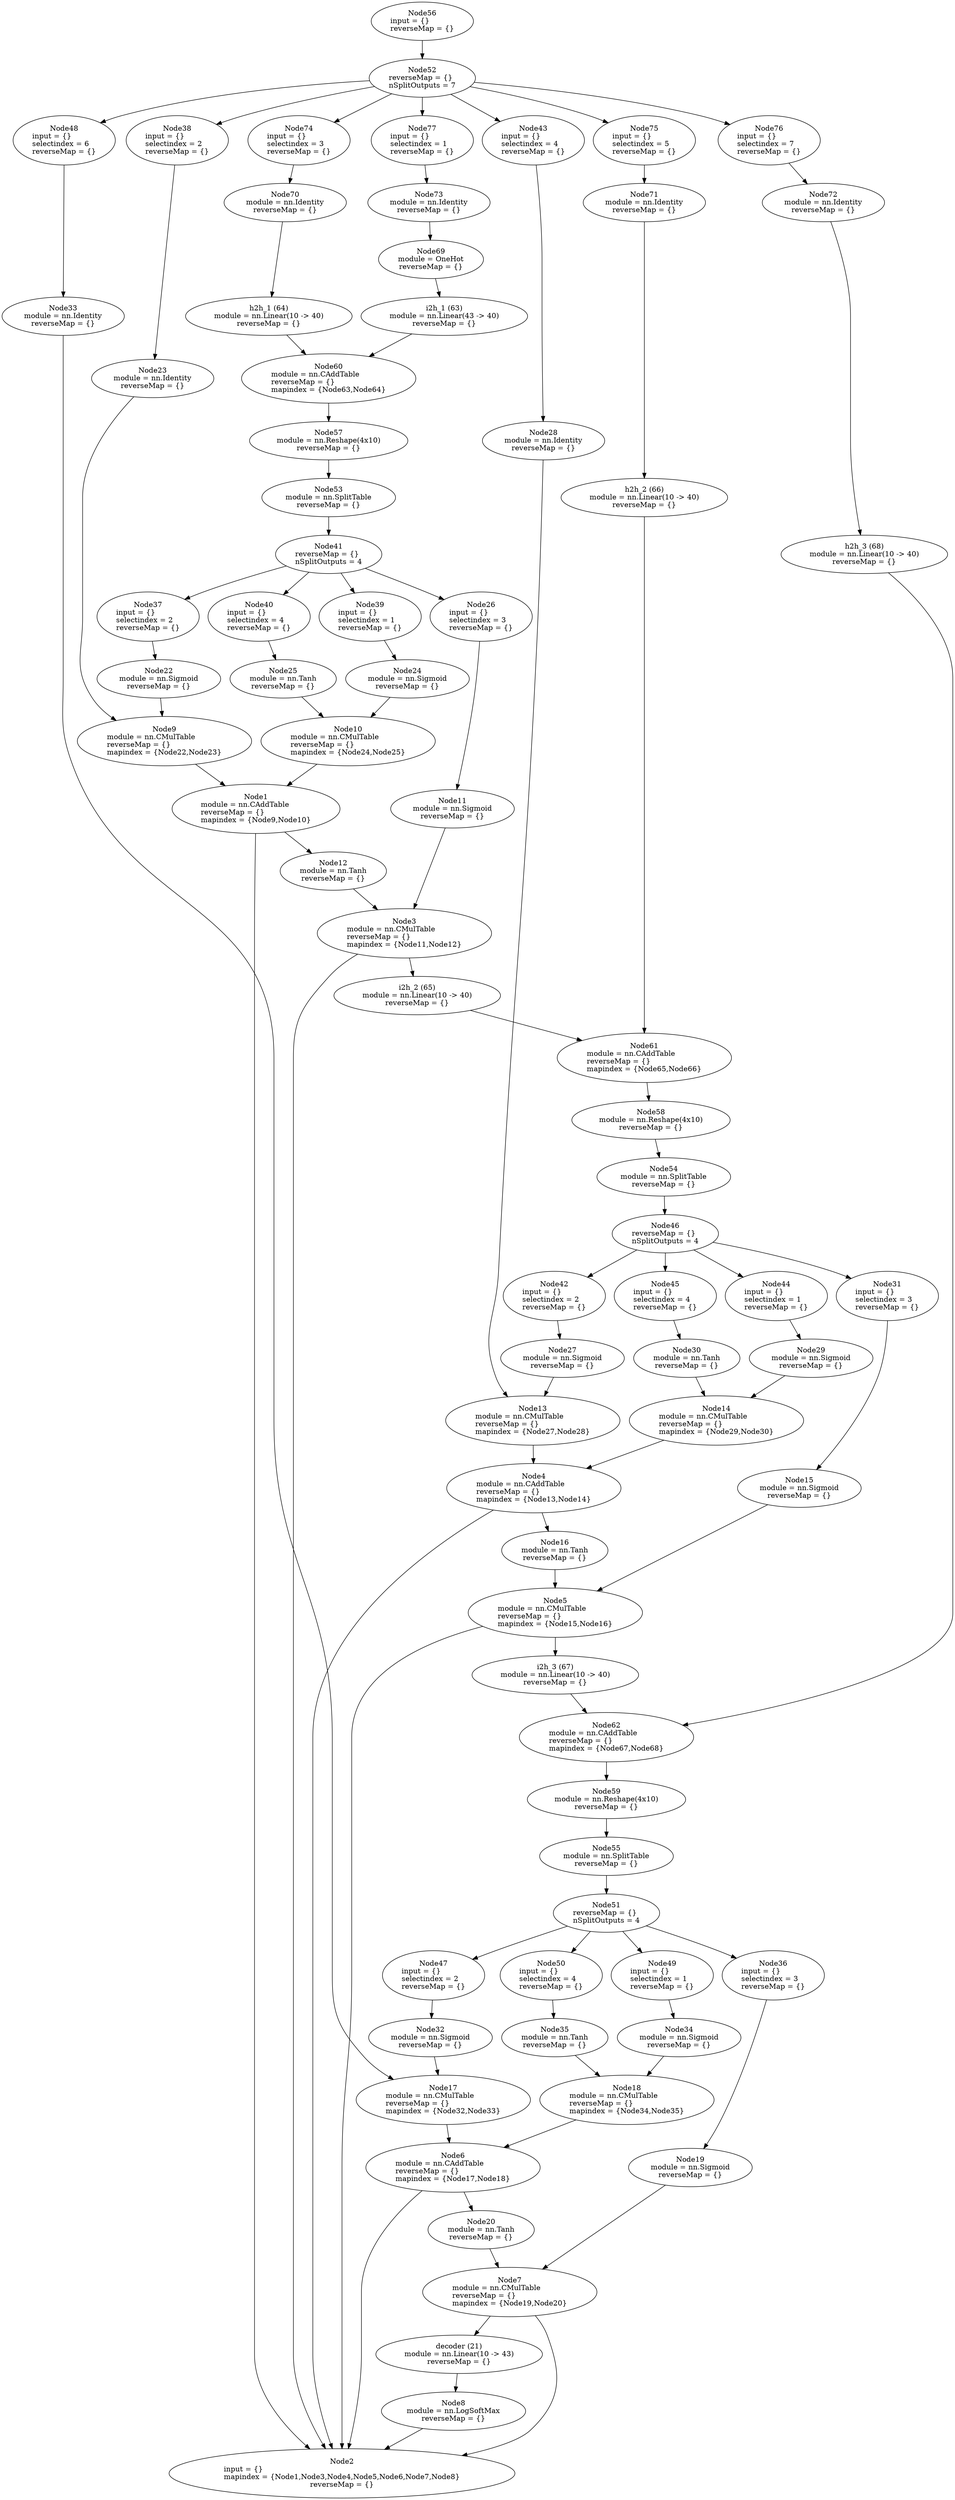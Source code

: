 digraph G {
	graph [bb="0,0,1490.7,4715.3"];
	node [label="\N",
		shape=oval
	];
	n1	 [height=1.2571,
		label="Node1\nmodule = nn.CAddTable\lreverseMap = {}\lmapindex = {Node9,Node10}",
		pos="412.71,3164",
		tooltip="[./models/lstm.lua]:42_",
		width=3.6277];
	n2	 [height=1.2571,
		label="Node2\ninput = {}\lmapindex = {Node1,Node3,Node4,Node5,Node6,Node7,Node8}\lreverseMap = {}",
		pos="529.71,45.255",
		tooltip="[[C]]:-1_",
		width=7.4995];
	n1 -> n2	 [pos="e,467.97,89.614 396.06,3119 380.2,3073 358.71,2998.4 358.71,2931.8 358.71,2931.8 358.71,2931.8 358.71,267.58 358.71,197.66 412.8,\
136.38 460.14,96.137"];
	n12	 [height=0.98209,
		label="Node12\nmodule = nn.Tanh\lreverseMap = {}",
		pos="490.71,3047.4",
		tooltip="[./models/lstm.lua]:47_",
		width=2.3212];
	n1 -> n12	 [pos="e,467.99,3081.8 442.19,3119.7 448.8,3110 455.79,3099.7 462.35,3090.1"];
	n3	 [height=1.2571,
		label="Node3\nmodule = nn.CMulTable\lreverseMap = {}\lmapindex = {Node11,Node12}",
		pos="612.71,2930.8",
		tooltip="[./models/lstm.lua]:47_",
		width=3.7551];
	n3 -> n2	 [pos="e,498.07,90.498 535.09,2893.6 516.16,2881.8 497.44,2867.1 483.71,2849.6 440.23,2794 434.71,2769.1 434.71,2698.6 434.71,2698.6 434.71,\
2698.6 434.71,267.58 434.71,206.16 465.98,142.36 492.64,99.132"];
	n65	 [height=0.98209,
		label="i2h_2 (65)\nmodule = nn.Linear(10 -> 40)\lreverseMap = {}",
		pos="622.71,2814.2",
		tooltip="[./models/lstm.lua]:29_",
		width=3.6102];
	n3 -> n65	 [pos="e,619.69,2849.8 616.57,2885.5 617.31,2877.1 618.08,2868.3 618.81,2859.8"];
	n4	 [height=1.2571,
		label="Node4\nmodule = nn.CAddTable\lreverseMap = {}\lmapindex = {Node13,Node14}",
		pos="887.71,1891.2",
		tooltip="[./models/lstm.lua]:42_",
		width=3.7652];
	n4 -> n2	 [pos="e,511.2,90.744 815.89,1852.6 697.11,1784.7 472.71,1629.3 472.71,1425.8 472.71,1425.8 472.71,1425.8 472.71,267.58 472.71,208.99 491.67,\
144.35 507.72,100.14"];
	n16	 [height=0.98209,
		label="Node16\nmodule = nn.Tanh\lreverseMap = {}",
		pos="902.71,1774.6",
		tooltip="[./models/lstm.lua]:47_",
		width=2.3212];
	n4 -> n16	 [pos="e,898.18,1810.2 893.5,1845.9 894.61,1837.5 895.76,1828.7 896.86,1820.2"];
	n5	 [height=1.2571,
		label="Node5\nmodule = nn.CMulTable\lreverseMap = {}\lmapindex = {Node15,Node16}",
		pos="932.71,1658",
		tooltip="[./models/lstm.lua]:47_",
		width=3.7652];
	n5 -> n2	 [pos="e,529.71,90.766 812.78,1636.7 700.11,1610 548.71,1550.9 548.71,1425.8 548.71,1425.8 548.71,1425.8 548.71,977.14 548.71,817.92 529.71,\
778.62 529.71,619.41 529.71,619.41 529.71,619.41 529.71,267.58 529.71,210.72 529.71,145.65 529.71,100.85"];
	n67	 [height=0.98209,
		label="i2h_3 (67)\nmodule = nn.Linear(10 -> 40)\lreverseMap = {}",
		pos="936.71,1541.4",
		tooltip="[./models/lstm.lua]:29_",
		width=3.6102];
	n5 -> n67	 [pos="e,935.5,1577 934.25,1612.7 934.55,1604.3 934.85,1595.5 935.15,1587"];
	n6	 [height=1.2571,
		label="Node6\nmodule = nn.CAddTable\lreverseMap = {}\lmapindex = {Node17,Node18}",
		pos="712.71,618.41",
		tooltip="[./models/lstm.lua]:42_",
		width=3.7652];
	n6 -> n2	 [pos="e,541.94,90.802 662.35,575.97 650.24,564.31 638.1,551 628.71,537.15 588.08,477.27 567.71,458.55 567.71,386.19 567.71,386.19 567.71,\
386.19 567.71,267.58 567.71,209.95 555.04,145.08 544.33,100.54"];
	n20	 [height=0.98209,
		label="Node20\nmodule = nn.Tanh\lreverseMap = {}",
		pos="721.71,501.8",
		tooltip="[./models/lstm.lua]:47_",
		width=2.3212];
	n6 -> n20	 [pos="e,718.99,537.39 716.18,573.09 716.85,564.68 717.54,555.86 718.2,547.43"];
	n7	 [height=1.2571,
		label="Node7\nmodule = nn.CMulTable\lreverseMap = {}\lmapindex = {Node19,Node20}",
		pos="807.71,385.19",
		tooltip="[./models/lstm.lua]:47_",
		width=3.7652];
	n7 -> n2	 [pos="e,718.96,77.593 845.3,341.44 853.25,330 860.5,317.12 864.71,303.93 888.85,228.23 897.54,184.02 842.71,126.51 824.93,107.87 779.63,\
92.272 728.84,79.938"];
	n21	 [height=0.98209,
		label="decoder (21)\nmodule = nn.Linear(10 -> 43)\lreverseMap = {}",
		pos="725.71,268.58",
		tooltip="[./models/lstm.lua]:56_",
		width=3.6102];
	n7 -> n21	 [pos="e,749.85,303.32 776.7,340.86 769.83,331.25 762.55,321.08 755.72,311.53"];
	n8	 [height=0.98209,
		label="Node8\nmodule = nn.LogSoftMax\lreverseMap = {}",
		pos="718.71,161.87",
		tooltip="[./models/lstm.lua]:57_",
		width=3.1808];
	n8 -> n2	 [pos="e,600.39,89.117 668.06,130.15 649.96,119.18 629.11,106.53 609.17,94.441"];
	n9	 [height=1.2571,
		label="Node9\nmodule = nn.CMulTable\lreverseMap = {}\lmapindex = {Node22,Node23}",
		pos="245.71,3290.5",
		tooltip="[./models/lstm.lua]:43_",
		width=3.7652];
	n9 -> n1	 [pos="e,358.76,3205.3 300.39,3248.8 316.35,3236.9 333.9,3223.8 350.3,3211.6"];
	n10	 [height=1.2571,
		label="Node10\nmodule = nn.CMulTable\lreverseMap = {}\lmapindex = {Node24,Node25}",
		pos="534.71,3290.5",
		tooltip="[./models/lstm.lua]:44_",
		width=3.7652];
	n10 -> n1	 [pos="e,453.97,3207.1 493.4,3247.4 483.07,3236.8 471.89,3225.4 461.24,3214.6"];
	n11	 [height=0.98209,
		label="Node11\nmodule = nn.Sigmoid\lreverseMap = {}",
		pos="705.71,3164",
		tooltip="[./models/lstm.lua]:38_",
		width=2.7075];
	n11 -> n3	 [pos="e,630.47,2976 691.98,3128.9 676.78,3091.1 652.06,3029.7 634.27,2985.4"];
	n12 -> n3	 [pos="e,568.19,2973.6 524.37,3014.8 535.58,3004.3 548.35,2992.3 560.62,2980.7"];
	n13	 [height=1.2571,
		label="Node13\nmodule = nn.CMulTable\lreverseMap = {}\lmapindex = {Node27,Node28}",
		pos="817.71,2017.7",
		tooltip="[./models/lstm.lua]:43_",
		width=3.7652];
	n13 -> n4	 [pos="e,863.12,1936 842.19,1973.2 847.33,1964 852.8,1954.3 858.1,1944.9"];
	n14	 [height=1.2571,
		label="Node14\nmodule = nn.CMulTable\lreverseMap = {}\lmapindex = {Node29,Node30}",
		pos="1106.7,2017.7",
		tooltip="[./models/lstm.lua]:44_",
		width=3.7652];
	n14 -> n4	 [pos="e,955.35,1930.7 1039.2,1978.4 1015.5,1964.9 988.65,1949.6 964.23,1935.7"];
	n15	 [height=0.98209,
		label="Node15\nmodule = nn.Sigmoid\lreverseMap = {}",
		pos="1247.7,1891.2",
		tooltip="[./models/lstm.lua]:38_",
		width=2.7075];
	n15 -> n5	 [pos="e,987.85,1699.5 1205.5,1859.3 1151.8,1819.8 1058.4,1751.2 996.05,1705.5"];
	n16 -> n5	 [pos="e,921.15,1703.1 911.71,1739.2 913.86,1731 916.22,1722 918.55,1713.1"];
	n17	 [height=1.2571,
		label="Node17\nmodule = nn.CMulTable\lreverseMap = {}\lmapindex = {Node32,Node33}",
		pos="693.71,744.92",
		tooltip="[./models/lstm.lua]:43_",
		width=3.7652];
	n17 -> n6	 [pos="e,705.91,663.93 700.46,699.67 701.73,691.33 703.07,682.52 704.39,673.91"];
	n18	 [height=1.2571,
		label="Node18\nmodule = nn.CMulTable\lreverseMap = {}\lmapindex = {Node34,Node35}",
		pos="982.71,744.92",
		tooltip="[./models/lstm.lua]:44_",
		width=3.7652];
	n18 -> n6	 [pos="e,791.09,655.55 904.61,707.9 872.01,692.87 833.99,675.34 800.43,659.86"];
	n19	 [height=0.98209,
		label="Node19\nmodule = nn.Sigmoid\lreverseMap = {}",
		pos="1092.7,618.41",
		tooltip="[./models/lstm.lua]:38_",
		width=2.7075];
	n19 -> n7	 [pos="e,858.26,427.2 1053.7,585.74 1005.3,546.49 922.37,479.21 866.33,433.75"];
	n20 -> n7	 [pos="e,775.35,429.3 746.35,467.95 753.48,458.45 761.43,447.85 769.19,437.51"];
	n21 -> n8	 [pos="e,721.01,197.41 723.39,233 722.85,224.87 722.26,216.09 721.69,207.58"];
	n22	 [height=0.98209,
		label="Node22\nmodule = nn.Sigmoid\lreverseMap = {}",
		pos="244.71,3407.2",
		tooltip="[./models/lstm.lua]:37_",
		width=2.7075];
	n22 -> n9	 [pos="e,245.32,3336.1 245.01,3371.8 245.08,3363.7 245.15,3354.9 245.23,3346.2"];
	n23	 [height=0.98209,
		label="Node23\nmodule = nn.Identity\lreverseMap = {}",
		pos="225.71,3970.4",
		tooltip="[./models/lstm.lua]:9_",
		width=2.6307];
	n23 -> n9	 [pos="e,177.58,3329.8 198.41,3936.5 167,3895.2 119.71,3820.9 119.71,3748.1 119.71,3748.1 119.71,3748.1 119.71,3522.8 119.71,3455.1 104.74,\
3430.3 138.71,3371.8 146.5,3358.4 157.53,3346.5 169.56,3336.2"];
	n24	 [height=0.98209,
		label="Node24\nmodule = nn.Sigmoid\lreverseMap = {}",
		pos="642.71,3407.2",
		tooltip="[./models/lstm.lua]:36_",
		width=2.7075];
	n24 -> n10	 [pos="e,574.54,3333.8 611.76,3373.3 602.34,3363.3 591.77,3352.1 581.54,3341.2"];
	n25	 [height=0.98209,
		label="Node25\nmodule = nn.Tanh\lreverseMap = {}",
		pos="443.71,3407.2",
		tooltip="[./models/lstm.lua]:40_",
		width=2.3212];
	n25 -> n10	 [pos="e,500.47,3334.7 469.78,3373.3 477.4,3363.7 485.91,3353 494.2,3342.6"];
	n26	 [height=1.2571,
		label="Node26\ninput = {}\lselectindex = 3\lreverseMap = {}",
		pos="747.71,3523.8",
		tooltip="[./models/lstm.lua]:34_-3",
		width=2.1687];
	n26 -> n11	 [pos="e,715.13,3199.4 748.36,3478.2 748.5,3466.6 748.63,3454.1 748.71,3442.5 748.9,3411.1 751.92,3403.1 748.71,3371.8 742.86,3315 728.23,\
3250.8 717.65,3209.3"];
	n27	 [height=0.98209,
		label="Node27\nmodule = nn.Sigmoid\lreverseMap = {}",
		pos="862.71,2134.3",
		tooltip="[./models/lstm.lua]:37_",
		width=2.7075];
	n27 -> n13	 [pos="e,834.96,2062.7 849.33,2099.3 845.98,2090.7 842.31,2081.4 838.69,2072.2"];
	n28	 [height=0.98209,
		label="Node28\nmodule = nn.Identity\lreverseMap = {}",
		pos="845.71,3853.8",
		tooltip="[./models/lstm.lua]:9_",
		width=2.6307];
	n28 -> n13	 [pos="e,777.51,2061.1 847.81,3818.4 850.18,3776.6 853.71,3703.8 853.71,3641.4 853.71,3641.4 853.71,3641.4 853.71,3163 853.71,2719.4 778.29,\
2612.8 756.71,2169.7 755.18,2138.3 746.67,2128.8 756.71,2099 760.17,2088.7 765.54,2078.7 771.68,2069.4"];
	n29	 [height=0.98209,
		label="Node29\nmodule = nn.Sigmoid\lreverseMap = {}",
		pos="1260.7,2134.3",
		tooltip="[./models/lstm.lua]:36_",
		width=2.7075];
	n29 -> n14	 [pos="e,1161.2,2059.3 1219,2102.3 1203.7,2090.9 1186,2077.8 1169.3,2065.3"];
	n30	 [height=0.98209,
		label="Node30\nmodule = nn.Tanh\lreverseMap = {}",
		pos="1061.7,2134.3",
		tooltip="[./models/lstm.lua]:40_",
		width=2.3212];
	n30 -> n14	 [pos="e,1089.5,2062.7 1075.1,2099.3 1078.4,2090.7 1082.1,2081.4 1085.7,2072.2"];
	n31	 [height=1.2571,
		label="Node31\ninput = {}\lselectindex = 3\lreverseMap = {}",
		pos="1384.7,2250.9",
		tooltip="[./models/lstm.lua]:34_-3",
		width=2.1687];
	n31 -> n15	 [pos="e,1272.7,1925.7 1384.1,2205.7 1382.5,2175 1378.2,2133.7 1366.7,2099 1346.3,2037.5 1306.4,1974 1278.5,1933.9"];
	n32	 [height=0.98209,
		label="Node32\nmodule = nn.Sigmoid\lreverseMap = {}",
		pos="673.71,861.53",
		tooltip="[./models/lstm.lua]:37_",
		width=2.7075];
	n32 -> n17	 [pos="e,685.93,790.48 679.71,826.14 681.11,818.08 682.64,809.3 684.16,800.6"];
	n33	 [height=0.98209,
		label="Node33\nmodule = nn.Identity\lreverseMap = {}",
		pos="94.705,4087",
		tooltip="[./models/lstm.lua]:9_",
		width=2.6307];
	n33 -> n17	 [pos="e,618.43,782.81 91.558,4051.6 87.711,4006.4 81.705,3924.8 81.705,3854.8 81.705,3854.8 81.705,3854.8 81.705,3406.2 81.705,3334.2 \
78.956,3313.9 100.71,3245.3 184.18,2981.9 396.71,2974.9 396.71,2698.6 396.71,2698.6 396.71,2698.6 396.71,2016.7 396.71,1749.2 510.71,\
1693.3 510.71,1425.8 510.71,1425.8 510.71,1425.8 510.71,977.14 510.71,905.42 522.48,881.83 567.71,826.17 579.37,811.82 594.3,799.24 \
609.79,788.55"];
	n34	 [height=0.98209,
		label="Node34\nmodule = nn.Sigmoid\lreverseMap = {}",
		pos="1071.7,861.53",
		tooltip="[./models/lstm.lua]:36_",
		width=2.7075];
	n34 -> n18	 [pos="e,1016,788.82 1046,827.38 1038.6,817.88 1030.4,807.31 1022.4,797"];
	n35	 [height=0.98209,
		label="Node35\nmodule = nn.Tanh\lreverseMap = {}",
		pos="872.71,861.53",
		tooltip="[./models/lstm.lua]:40_",
		width=2.3212];
	n35 -> n18	 [pos="e,941.95,788.38 903.35,828.6 913.15,818.39 924.25,806.82 934.97,795.65"];
	n36	 [height=1.2571,
		label="Node36\ninput = {}\lselectindex = 3\lreverseMap = {}",
		pos="1214.7,978.14",
		tooltip="[./models/lstm.lua]:34_-3",
		width=2.1687];
	n36 -> n19	 [pos="e,1108,653.66 1205.6,933.1 1198.9,902.75 1189,861.65 1177.7,826.17 1159.4,768.56 1150.9,755.49 1127.7,699.66 1122.7,687.7 1117.2,\
674.81 1112,662.93"];
	n37	 [height=1.2571,
		label="Node37\ninput = {}\lselectindex = 2\lreverseMap = {}",
		pos="225.71,3523.8",
		tooltip="[./models/lstm.lua]:34_-2",
		width=2.1687];
	n37 -> n22	 [pos="e,238.97,3442.7 233.05,3478.4 234.45,3470 235.91,3461.2 237.31,3452.8"];
	n38	 [height=1.2571,
		label="Node38\ninput = {}\lselectindex = 2\lreverseMap = {}",
		pos="307.71,4456.6",
		tooltip="[[C]]:-1_-2",
		width=2.1687];
	n38 -> n23	 [pos="e,231.52,4005.7 300.21,4411.4 284.62,4319.3 248.86,4108.1 233.24,4015.9"];
	n39	 [height=1.2571,
		label="Node39\ninput = {}\lselectindex = 1\lreverseMap = {}",
		pos="573.71,3523.8",
		tooltip="[./models/lstm.lua]:34_-1",
		width=2.1687];
	n39 -> n24	 [pos="e,622.37,3441.9 599.01,3480.7 604.9,3471 611.17,3460.5 617.08,3450.7"];
	n40	 [height=1.2571,
		label="Node40\ninput = {}\lselectindex = 4\lreverseMap = {}",
		pos="399.71,3523.8",
		tooltip="[./models/lstm.lua]:34_-4",
		width=2.1687];
	n40 -> n25	 [pos="e,430.61,3442.3 416.34,3479.4 419.81,3470.4 423.46,3460.9 426.94,3451.8"];
	n41	 [height=0.98209,
		label="Node41\nreverseMap = {}\lnSplitOutputs = 4",
		pos="523.71,3640.4",
		tooltip="[./models/lstm.lua]:34_ split at [./models/lstm.lua]:34-mnode",
		width=2.2723];
	n41 -> n26	 [pos="e,689.99,3554.3 575.38,3612.9 606.67,3596.9 646.93,3576.3 680.66,3559.1"];
	n41 -> n37	 [pos="e,282.23,3555 456.72,3619.8 414.77,3606.9 359.91,3588.8 312.71,3569 305.67,3566.1 298.42,3562.8 291.25,3559.4"];
	n41 -> n39	 [pos="e,554.9,3567.9 538.57,3605.3 542.41,3596.5 546.64,3586.8 550.79,3577.3"];
	n41 -> n40	 [pos="e,440.61,3562.6 489.82,3608.1 477,3596.2 462.13,3582.5 448.22,3569.6"];
	n42	 [height=1.2571,
		label="Node42\ninput = {}\lselectindex = 2\lreverseMap = {}",
		pos="862.71,2250.9",
		tooltip="[./models/lstm.lua]:34_-2",
		width=2.1687];
	n42 -> n27	 [pos="e,862.71,2169.9 862.71,2205.6 862.71,2197.2 862.71,2188.4 862.71,2180"];
	n43	 [height=1.2571,
		label="Node43\ninput = {}\lselectindex = 4\lreverseMap = {}",
		pos="837.71,4456.6",
		tooltip="[[C]]:-1_-4",
		width=2.1687];
	n43 -> n28	 [pos="e,844.74,3889.3 838.84,4411.2 840.02,4361 841.71,4277 841.71,4204.6 841.71,4204.6 841.71,4204.6 841.71,4086 841.71,4021.1 843.3,\
3945.9 844.48,3899.3"];
	n44	 [height=1.2571,
		label="Node44\ninput = {}\lselectindex = 1\lreverseMap = {}",
		pos="1210.7,2250.9",
		tooltip="[./models/lstm.lua]:34_-1",
		width=2.1687];
	n44 -> n29	 [pos="e,1245.7,2169.6 1229.5,2206.9 1233.5,2197.8 1237.7,2188.1 1241.7,2179"];
	n45	 [height=1.2571,
		label="Node45\ninput = {}\lselectindex = 4\lreverseMap = {}",
		pos="1036.7,2250.9",
		tooltip="[./models/lstm.lua]:34_-4",
		width=2.1687];
	n45 -> n30	 [pos="e,1054.2,2169.8 1046.3,2206 1048.2,2197.3 1050.2,2188.3 1052,2179.7"];
	n46	 [height=0.98209,
		label="Node46\nreverseMap = {}\lnSplitOutputs = 4",
		pos="1036.7,2367.6",
		tooltip="[./models/lstm.lua]:34_ split at [./models/lstm.lua]:34-mnode",
		width=2.2723];
	n46 -> n31	 [pos="e,1328.4,2282.7 1109.4,2351.2 1162.5,2339 1235.7,2320 1297.7,2296.2 1304.8,2293.5 1312.1,2290.3 1319.3,2287"];
	n46 -> n42	 [pos="e,913.7,2285.5 992.8,2337.6 971.37,2323.5 945.27,2306.3 922.09,2291.1"];
	n46 -> n44	 [pos="e,1159.7,2285.5 1080.6,2337.6 1102,2323.5 1128.1,2306.3 1151.3,2291.1"];
	n46 -> n45	 [pos="e,1036.7,2296.5 1036.7,2332.2 1036.7,2324.1 1036.7,2315.3 1036.7,2306.6"];
	n47	 [height=1.2571,
		label="Node47\ninput = {}\lselectindex = 2\lreverseMap = {}",
		pos="679.71,978.14",
		tooltip="[./models/lstm.lua]:34_-2",
		width=2.1687];
	n47 -> n32	 [pos="e,675.52,897.12 677.39,932.82 676.94,924.41 676.48,915.59 676.04,907.16"];
	n48	 [height=1.2571,
		label="Node48\ninput = {}\lselectindex = 6\lreverseMap = {}",
		pos="110.71,4203.6",
		tooltip="[[C]]:-1_-6",
		width=2.1687];
	n48 -> n33	 [pos="e,99.535,4122.6 104.52,4158.3 103.34,4149.9 102.11,4141.1 100.94,4132.6"];
	n49	 [height=1.2571,
		label="Node49\ninput = {}\lselectindex = 1\lreverseMap = {}",
		pos="1040.7,978.14",
		tooltip="[./models/lstm.lua]:34_-1",
		width=2.1687];
	n49 -> n34	 [pos="e,1062.4,896.96 1052.6,933.15 1054.9,924.53 1057.4,915.49 1059.7,906.85"];
	n50	 [height=1.2571,
		label="Node50\ninput = {}\lselectindex = 4\lreverseMap = {}",
		pos="866.71,978.14",
		tooltip="[./models/lstm.lua]:34_-4",
		width=2.1687];
	n50 -> n35	 [pos="e,870.89,897.12 869.03,932.82 869.47,924.41 869.93,915.59 870.37,907.16"];
	n51	 [height=0.98209,
		label="Node51\nreverseMap = {}\lnSplitOutputs = 4",
		pos="944.71,1094.7",
		tooltip="[./models/lstm.lua]:34_ split at [./models/lstm.lua]:34-mnode",
		width=2.2723];
	n51 -> n36	 [pos="e,1157.5,1009.3 1006.8,1071.7 1042.5,1058.6 1088.1,1041 1127.7,1023.4 1134.4,1020.4 1141.3,1017.2 1148.2,1013.8"];
	n51 -> n47	 [pos="e,740.99,1006.4 887.35,1069.5 855.58,1056 815.41,1038.9 779.71,1023.4 770.2,1019.3 760.21,1014.9 750.37,1010.5"];
	n51 -> n49	 [pos="e,1007.2,1019.1 971.96,1061.2 980.88,1050.6 990.98,1038.5 1000.6,1027"];
	n51 -> n50	 [pos="e,895.05,1020.8 922.14,1060.6 915.47,1050.8 908.01,1039.8 900.78,1029.2"];
	n52	 [height=0.98209,
		label="Node52\nreverseMap = {}\lnSplitOutputs = 7",
		pos="663.71,4573.3",
		tooltip="[[C]]:-1_ split at [...rs/david/torch/install/share/lua/5.1/nngraph/gmodule.lua]:96-mnode",
		width=2.2723];
	n52 -> n38	 [pos="e,375.47,4479.5 598.82,4551.4 538.64,4532 448.99,4503.1 385.1,4482.6"];
	n52 -> n43	 [pos="e,786.71,4491.2 707.61,4543.3 729.04,4529.2 755.14,4512 778.32,4496.8"];
	n52 -> n48	 [pos="e,113.55,4248.9 582.21,4569 469.71,4562.9 274.59,4546.1 220.71,4501.9 147.05,4441.5 122.71,4326.8 114.67,4258.9"];
	n74	 [height=1.2571,
		label="Node74\ninput = {}\lselectindex = 3\lreverseMap = {}",
		pos="439.71,4330.1",
		tooltip="[[C]]:-1_-3",
		width=2.1687];
	n52 -> n74	 [pos="e,468.72,4372.2 623.19,4542.4 607.99,4530.5 590.96,4516.2 576.71,4501.9 538.84,4463.9 501.07,4415.9 474.81,4380.4"];
	n75	 [height=1.2571,
		label="Node75\ninput = {}\lselectindex = 5\lreverseMap = {}",
		pos="1011.7,4456.6",
		tooltip="[[C]]:-1_-5",
		width=2.1687];
	n52 -> n75	 [pos="e,955.38,4488.4 736.44,4556.9 789.52,4544.7 862.72,4525.7 924.71,4501.9 931.82,4499.2 939.13,4496 946.33,4492.7"];
	n76	 [height=1.2571,
		label="Node76\ninput = {}\lselectindex = 7\lreverseMap = {}",
		pos="1219.7,4456.6",
		tooltip="[[C]]:-1_-7",
		width=2.1687];
	n52 -> n76	 [pos="e,1156.4,4483.4 742.83,4564 830.73,4553.9 976.39,4533.8 1098.7,4501.9 1114.5,4497.8 1131.1,4492.4 1146.7,4486.9"];
	n77	 [height=1.2571,
		label="Node77\ninput = {}\lselectindex = 1\lreverseMap = {}",
		pos="663.71,4456.6",
		tooltip="[[C]]:-1_-1",
		width=2.1687];
	n52 -> n77	 [pos="e,663.71,4502.2 663.71,4537.9 663.71,4529.8 663.71,4521 663.71,4512.3"];
	n53	 [height=0.98209,
		label="Node53\nmodule = nn.SplitTable\lreverseMap = {}",
		pos="523.71,3747.1",
		tooltip="[./models/lstm.lua]:34_",
		width=2.9018];
	n53 -> n41	 [pos="e,523.71,3675.9 523.71,3711.5 523.71,3703.4 523.71,3694.6 523.71,3686.1"];
	n54	 [height=0.98209,
		label="Node54\nmodule = nn.SplitTable\lreverseMap = {}",
		pos="1035.7,2474.3",
		tooltip="[./models/lstm.lua]:34_",
		width=2.9018];
	n54 -> n46	 [pos="e,1036.4,2403.1 1036,2438.7 1036.1,2430.6 1036.2,2421.8 1036.3,2413.3"];
	n55	 [height=0.98209,
		label="Node55\nmodule = nn.SplitTable\lreverseMap = {}",
		pos="944.71,1201.5",
		tooltip="[./models/lstm.lua]:34_",
		width=2.9018];
	n55 -> n51	 [pos="e,944.71,1130.3 944.71,1165.9 944.71,1157.7 944.71,1149 944.71,1140.5"];
	n56	 [height=0.98209,
		label="Node56\ninput = {}\lreverseMap = {}",
		pos="663.71,4680",
		tooltip="[[C]]:-1_",
		width=2.1687];
	n56 -> n52	 [pos="e,663.71,4608.8 663.71,4644.4 663.71,4636.3 663.71,4627.5 663.71,4619"];
	n57	 [height=0.98209,
		label="Node57\nmodule = nn.Reshape(4x10)\lreverseMap = {}",
		pos="523.71,3853.8",
		tooltip="[./models/lstm.lua]:33_",
		width=3.4401];
	n57 -> n53	 [pos="e,523.71,3782.6 523.71,3818.2 523.71,3810.1 523.71,3801.3 523.71,3792.8"];
	n58	 [height=0.98209,
		label="Node58\nmodule = nn.Reshape(4x10)\lreverseMap = {}",
		pos="1030.7,2581",
		tooltip="[./models/lstm.lua]:33_",
		width=3.4401];
	n58 -> n54	 [pos="e,1034.1,2509.8 1032.4,2545.4 1032.7,2537.3 1033.2,2528.5 1033.6,2520"];
	n59	 [height=0.98209,
		label="Node59\nmodule = nn.Reshape(4x10)\lreverseMap = {}",
		pos="944.71,1308.2",
		tooltip="[./models/lstm.lua]:33_",
		width=3.4401];
	n59 -> n55	 [pos="e,944.71,1237 944.71,1272.6 944.71,1264.5 944.71,1255.7 944.71,1247.2"];
	n60	 [height=1.2571,
		label="Node60\nmodule = nn.CAddTable\lreverseMap = {}\lmapindex = {Node63,Node64}",
		pos="523.71,3970.4",
		tooltip="[./models/lstm.lua]:31_",
		width=3.7652];
	n60 -> n57	 [pos="e,523.71,3889.4 523.71,3925.1 523.71,3916.7 523.71,3907.9 523.71,3899.4"];
	n61	 [height=1.2571,
		label="Node61\nmodule = nn.CAddTable\lreverseMap = {}\lmapindex = {Node65,Node66}",
		pos="1011.7,2697.6",
		tooltip="[./models/lstm.lua]:31_",
		width=3.7652];
	n61 -> n58	 [pos="e,1025,2616.6 1019.1,2652.3 1020.4,2643.9 1021.9,2635 1023.3,2626.6"];
	n62	 [height=1.2571,
		label="Node62\nmodule = nn.CAddTable\lreverseMap = {}\lmapindex = {Node67,Node68}",
		pos="944.71,1424.8",
		tooltip="[./models/lstm.lua]:31_",
		width=3.7652];
	n62 -> n59	 [pos="e,944.71,1343.8 944.71,1379.5 944.71,1371 944.71,1362.2 944.71,1353.8"];
	n63	 [height=0.98209,
		label="i2h_1 (63)\nmodule = nn.Linear(43 -> 40)\lreverseMap = {}",
		pos="678.71,4087",
		tooltip="[./models/lstm.lua]:29_",
		width=3.6102];
	n63 -> n60	 [pos="e,578.59,4012 634.7,4053.5 619.84,4042.5 602.94,4030 586.89,4018.1"];
	n64	 [height=0.98209,
		label="h2h_1 (64)\nmodule = nn.Linear(10 -> 40)\lreverseMap = {}",
		pos="400.71,4087",
		tooltip="[./models/lstm.lua]:30_",
		width=3.6102];
	n64 -> n60	 [pos="e,478.56,4013.5 436.28,4052.9 447.11,4042.8 459.24,4031.5 470.95,4020.6"];
	n65 -> n61	 [pos="e,911.52,2728.1 709.04,2787.8 765.87,2771 840.77,2749 901.85,2731"];
	n66	 [height=0.98209,
		label="h2h_2 (66)\nmodule = nn.Linear(10 -> 40)\lreverseMap = {}",
		pos="1011.7,3747.1",
		tooltip="[./models/lstm.lua]:30_",
		width=3.6102];
	n66 -> n61	 [pos="e,1011.7,2742.9 1011.7,3711.6 1011.7,3668 1011.7,3590.8 1011.7,3524.8 1011.7,3524.8 1011.7,3524.8 1011.7,2929.8 1011.7,2869.4 1011.7,\
2800 1011.7,2753.1"];
	n67 -> n62	 [pos="e,941.59,1470.3 939.11,1506 939.67,1497.9 940.28,1489.2 940.89,1480.5"];
	n68	 [height=0.98209,
		label="h2h_3 (68)\nmodule = nn.Linear(10 -> 40)\lreverseMap = {}",
		pos="1354.7,3640.4",
		tooltip="[./models/lstm.lua]:30_",
		width=3.6102];
	n68 -> n62	 [pos="e,1058.2,1449.8 1389.7,3606.2 1430,3564.2 1490.7,3487.8 1490.7,3408.2 1490.7,3408.2 1490.7,3408.2 1490.7,1657 1490.7,1565.8 1229.2,\
1490.1 1068.1,1452.1"];
	n69	 [height=0.98209,
		label="Node69\nmodule = OneHot\lreverseMap = {}",
		pos="672.71,4203.6",
		tooltip="[./models/lstm.lua]:21_",
		width=2.3023];
	n69 -> n63	 [pos="e,676.91,4122.4 674.51,4168.2 675.09,4157 675.75,4144.4 676.37,4132.5"];
	n70	 [height=0.98209,
		label="Node70\nmodule = nn.Identity\lreverseMap = {}",
		pos="438.71,4203.6",
		tooltip="[./models/lstm.lua]:10_",
		width=2.6307];
	n70 -> n64	 [pos="e,412.1,4122.4 427.3,4168.2 423.55,4156.9 419.31,4144.1 415.35,4132.2"];
	n71	 [height=0.98209,
		label="Node71\nmodule = nn.Identity\lreverseMap = {}",
		pos="1011.7,4330.1",
		tooltip="[./models/lstm.lua]:10_",
		width=2.6307];
	n71 -> n66	 [pos="e,1011.7,3782.6 1011.7,4294.4 1011.7,4247.5 1011.7,4161.5 1011.7,4088 1011.7,4088 1011.7,4088 1011.7,3969.4 1011.7,3908.2 1011.7,\
3837.5 1011.7,3792.8"];
	n72	 [height=0.98209,
		label="Node72\nmodule = nn.Identity\lreverseMap = {}",
		pos="1252.7,4330.1",
		tooltip="[./models/lstm.lua]:10_",
		width=2.6307];
	n72 -> n68	 [pos="e,1345.7,3675.9 1268.6,4295.2 1288.7,4249.3 1320.7,4164.3 1320.7,4088 1320.7,4088 1320.7,4088 1320.7,3852.8 1320.7,3794.5 1333.5,\
3728.2 1343.4,3685.6"];
	n73	 [height=0.98209,
		label="Node73\nmodule = nn.Identity\lreverseMap = {}",
		pos="670.71,4330.1",
		tooltip="[./models/lstm.lua]:7_",
		width=2.6307];
	n73 -> n69	 [pos="e,672.15,4239.1 671.26,4294.4 671.49,4280.4 671.75,4264 671.99,4249.1"];
	n74 -> n70	 [pos="e,438.98,4239.1 439.35,4284.5 439.26,4273.1 439.16,4260.8 439.06,4249.4"];
	n75 -> n71	 [pos="e,1011.7,4365.7 1011.7,4411 1011.7,4399.6 1011.7,4387.3 1011.7,4375.9"];
	n76 -> n72	 [pos="e,1243.6,4365.6 1231.3,4411.7 1234.5,4399.9 1237.9,4387.1 1241,4375.3"];
	n77 -> n73	 [pos="e,668.75,4365.8 666.19,4411.4 666.84,4399.9 667.53,4387.6 668.18,4376.1"];
}
